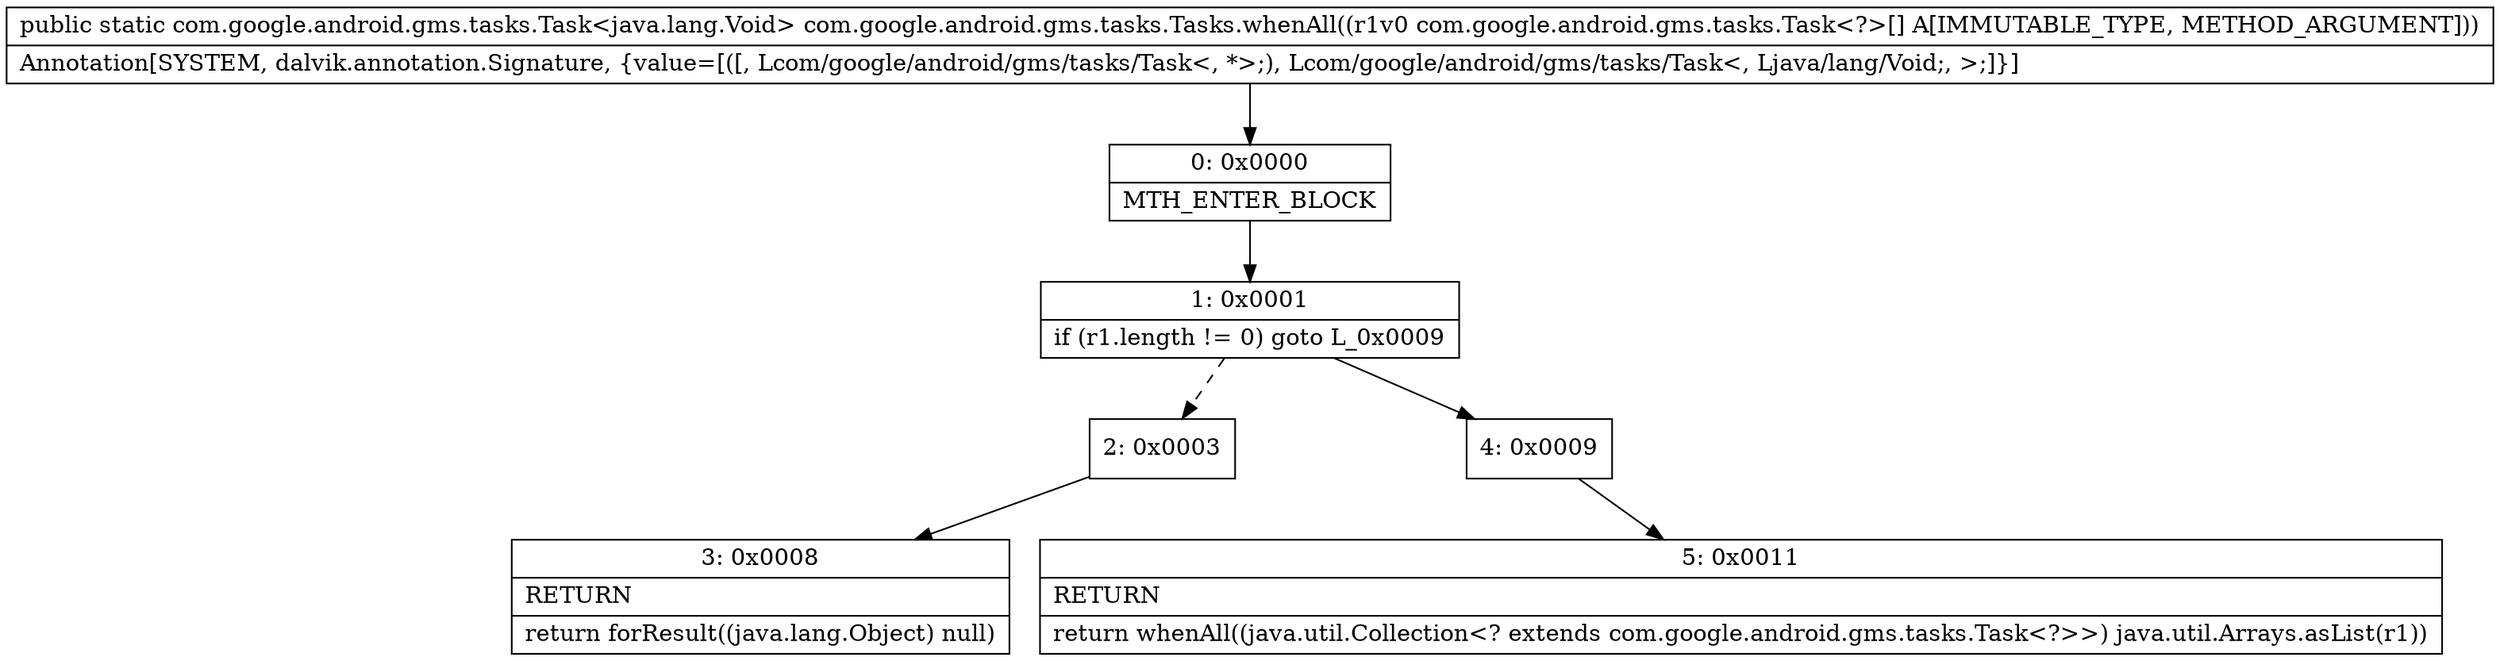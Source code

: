 digraph "CFG forcom.google.android.gms.tasks.Tasks.whenAll([Lcom\/google\/android\/gms\/tasks\/Task;)Lcom\/google\/android\/gms\/tasks\/Task;" {
Node_0 [shape=record,label="{0\:\ 0x0000|MTH_ENTER_BLOCK\l}"];
Node_1 [shape=record,label="{1\:\ 0x0001|if (r1.length != 0) goto L_0x0009\l}"];
Node_2 [shape=record,label="{2\:\ 0x0003}"];
Node_3 [shape=record,label="{3\:\ 0x0008|RETURN\l|return forResult((java.lang.Object) null)\l}"];
Node_4 [shape=record,label="{4\:\ 0x0009}"];
Node_5 [shape=record,label="{5\:\ 0x0011|RETURN\l|return whenAll((java.util.Collection\<? extends com.google.android.gms.tasks.Task\<?\>\>) java.util.Arrays.asList(r1))\l}"];
MethodNode[shape=record,label="{public static com.google.android.gms.tasks.Task\<java.lang.Void\> com.google.android.gms.tasks.Tasks.whenAll((r1v0 com.google.android.gms.tasks.Task\<?\>[] A[IMMUTABLE_TYPE, METHOD_ARGUMENT]))  | Annotation[SYSTEM, dalvik.annotation.Signature, \{value=[([, Lcom\/google\/android\/gms\/tasks\/Task\<, *\>;), Lcom\/google\/android\/gms\/tasks\/Task\<, Ljava\/lang\/Void;, \>;]\}]\l}"];
MethodNode -> Node_0;
Node_0 -> Node_1;
Node_1 -> Node_2[style=dashed];
Node_1 -> Node_4;
Node_2 -> Node_3;
Node_4 -> Node_5;
}

